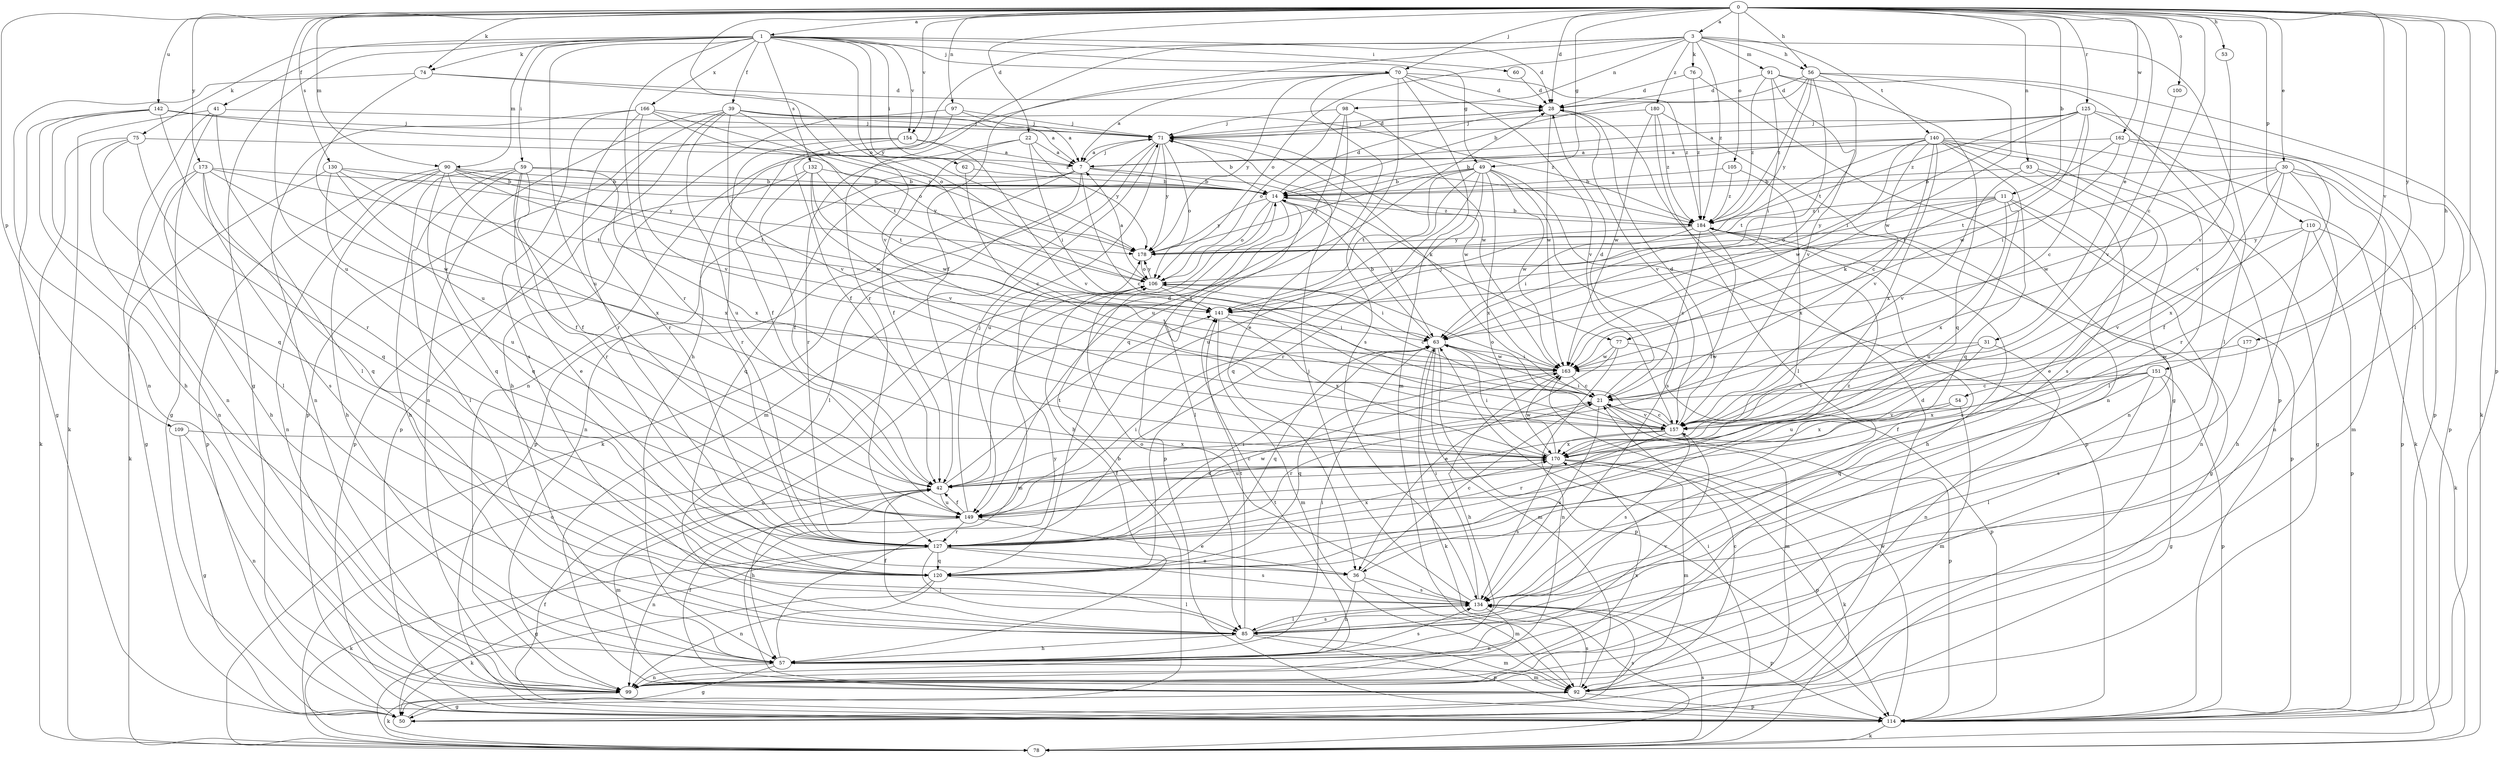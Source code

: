 strict digraph  {
0;
1;
3;
7;
11;
14;
21;
22;
28;
30;
31;
36;
39;
41;
42;
49;
50;
53;
54;
56;
57;
59;
60;
62;
63;
70;
71;
74;
75;
76;
77;
78;
85;
90;
91;
92;
93;
97;
98;
99;
100;
105;
106;
109;
110;
114;
120;
125;
127;
130;
132;
134;
140;
141;
142;
149;
151;
154;
157;
162;
163;
166;
170;
173;
177;
178;
180;
184;
0 -> 1  [label=a];
0 -> 3  [label=a];
0 -> 11  [label=b];
0 -> 21  [label=c];
0 -> 22  [label=d];
0 -> 28  [label=d];
0 -> 30  [label=e];
0 -> 31  [label=e];
0 -> 49  [label=g];
0 -> 53  [label=h];
0 -> 54  [label=h];
0 -> 56  [label=h];
0 -> 70  [label=j];
0 -> 74  [label=k];
0 -> 85  [label=l];
0 -> 90  [label=m];
0 -> 93  [label=n];
0 -> 97  [label=n];
0 -> 100  [label=o];
0 -> 105  [label=o];
0 -> 106  [label=o];
0 -> 109  [label=p];
0 -> 110  [label=p];
0 -> 114  [label=p];
0 -> 125  [label=r];
0 -> 130  [label=s];
0 -> 142  [label=u];
0 -> 149  [label=u];
0 -> 151  [label=v];
0 -> 154  [label=v];
0 -> 162  [label=w];
0 -> 173  [label=y];
0 -> 177  [label=y];
1 -> 28  [label=d];
1 -> 39  [label=f];
1 -> 41  [label=f];
1 -> 49  [label=g];
1 -> 50  [label=g];
1 -> 59  [label=i];
1 -> 60  [label=i];
1 -> 62  [label=i];
1 -> 70  [label=j];
1 -> 74  [label=k];
1 -> 75  [label=k];
1 -> 90  [label=m];
1 -> 127  [label=r];
1 -> 132  [label=s];
1 -> 149  [label=u];
1 -> 154  [label=v];
1 -> 157  [label=v];
1 -> 166  [label=x];
1 -> 178  [label=y];
3 -> 42  [label=f];
3 -> 56  [label=h];
3 -> 57  [label=h];
3 -> 76  [label=k];
3 -> 85  [label=l];
3 -> 91  [label=m];
3 -> 98  [label=n];
3 -> 106  [label=o];
3 -> 127  [label=r];
3 -> 140  [label=t];
3 -> 180  [label=z];
3 -> 184  [label=z];
7 -> 14  [label=b];
7 -> 21  [label=c];
7 -> 71  [label=j];
7 -> 77  [label=k];
7 -> 85  [label=l];
7 -> 99  [label=n];
7 -> 114  [label=p];
7 -> 120  [label=q];
11 -> 77  [label=k];
11 -> 99  [label=n];
11 -> 106  [label=o];
11 -> 114  [label=p];
11 -> 149  [label=u];
11 -> 170  [label=x];
11 -> 178  [label=y];
11 -> 184  [label=z];
14 -> 28  [label=d];
14 -> 57  [label=h];
14 -> 63  [label=i];
14 -> 85  [label=l];
14 -> 106  [label=o];
14 -> 114  [label=p];
14 -> 178  [label=y];
14 -> 184  [label=z];
21 -> 28  [label=d];
21 -> 71  [label=j];
21 -> 92  [label=m];
21 -> 106  [label=o];
21 -> 114  [label=p];
21 -> 127  [label=r];
21 -> 134  [label=s];
21 -> 157  [label=v];
22 -> 7  [label=a];
22 -> 42  [label=f];
22 -> 63  [label=i];
22 -> 127  [label=r];
22 -> 178  [label=y];
28 -> 71  [label=j];
28 -> 157  [label=v];
28 -> 163  [label=w];
30 -> 14  [label=b];
30 -> 42  [label=f];
30 -> 92  [label=m];
30 -> 99  [label=n];
30 -> 114  [label=p];
30 -> 141  [label=t];
30 -> 163  [label=w];
30 -> 170  [label=x];
31 -> 99  [label=n];
31 -> 149  [label=u];
31 -> 157  [label=v];
31 -> 163  [label=w];
36 -> 21  [label=c];
36 -> 57  [label=h];
36 -> 92  [label=m];
36 -> 134  [label=s];
39 -> 7  [label=a];
39 -> 71  [label=j];
39 -> 99  [label=n];
39 -> 114  [label=p];
39 -> 127  [label=r];
39 -> 141  [label=t];
39 -> 149  [label=u];
39 -> 157  [label=v];
39 -> 184  [label=z];
41 -> 50  [label=g];
41 -> 71  [label=j];
41 -> 78  [label=k];
41 -> 85  [label=l];
41 -> 99  [label=n];
42 -> 28  [label=d];
42 -> 57  [label=h];
42 -> 92  [label=m];
42 -> 141  [label=t];
42 -> 149  [label=u];
42 -> 170  [label=x];
49 -> 14  [label=b];
49 -> 114  [label=p];
49 -> 120  [label=q];
49 -> 127  [label=r];
49 -> 134  [label=s];
49 -> 141  [label=t];
49 -> 149  [label=u];
49 -> 163  [label=w];
49 -> 170  [label=x];
49 -> 178  [label=y];
50 -> 14  [label=b];
50 -> 106  [label=o];
50 -> 134  [label=s];
53 -> 157  [label=v];
54 -> 92  [label=m];
54 -> 157  [label=v];
54 -> 170  [label=x];
56 -> 14  [label=b];
56 -> 28  [label=d];
56 -> 63  [label=i];
56 -> 78  [label=k];
56 -> 141  [label=t];
56 -> 163  [label=w];
56 -> 178  [label=y];
56 -> 184  [label=z];
57 -> 50  [label=g];
57 -> 63  [label=i];
57 -> 92  [label=m];
57 -> 99  [label=n];
57 -> 134  [label=s];
57 -> 157  [label=v];
57 -> 178  [label=y];
59 -> 14  [label=b];
59 -> 36  [label=e];
59 -> 42  [label=f];
59 -> 57  [label=h];
59 -> 85  [label=l];
59 -> 120  [label=q];
59 -> 127  [label=r];
59 -> 170  [label=x];
60 -> 28  [label=d];
62 -> 14  [label=b];
62 -> 21  [label=c];
63 -> 14  [label=b];
63 -> 78  [label=k];
63 -> 92  [label=m];
63 -> 114  [label=p];
63 -> 120  [label=q];
63 -> 163  [label=w];
70 -> 7  [label=a];
70 -> 28  [label=d];
70 -> 36  [label=e];
70 -> 92  [label=m];
70 -> 99  [label=n];
70 -> 134  [label=s];
70 -> 157  [label=v];
70 -> 178  [label=y];
70 -> 184  [label=z];
71 -> 7  [label=a];
71 -> 14  [label=b];
71 -> 28  [label=d];
71 -> 78  [label=k];
71 -> 92  [label=m];
71 -> 106  [label=o];
71 -> 149  [label=u];
71 -> 163  [label=w];
71 -> 178  [label=y];
74 -> 28  [label=d];
74 -> 99  [label=n];
74 -> 106  [label=o];
74 -> 149  [label=u];
75 -> 7  [label=a];
75 -> 78  [label=k];
75 -> 85  [label=l];
75 -> 99  [label=n];
75 -> 120  [label=q];
76 -> 28  [label=d];
76 -> 50  [label=g];
76 -> 184  [label=z];
77 -> 36  [label=e];
77 -> 99  [label=n];
77 -> 114  [label=p];
77 -> 163  [label=w];
78 -> 63  [label=i];
78 -> 106  [label=o];
78 -> 134  [label=s];
85 -> 42  [label=f];
85 -> 57  [label=h];
85 -> 92  [label=m];
85 -> 114  [label=p];
85 -> 134  [label=s];
85 -> 141  [label=t];
90 -> 14  [label=b];
90 -> 57  [label=h];
90 -> 99  [label=n];
90 -> 114  [label=p];
90 -> 120  [label=q];
90 -> 141  [label=t];
90 -> 163  [label=w];
90 -> 170  [label=x];
90 -> 178  [label=y];
91 -> 28  [label=d];
91 -> 63  [label=i];
91 -> 114  [label=p];
91 -> 120  [label=q];
91 -> 157  [label=v];
91 -> 184  [label=z];
92 -> 21  [label=c];
92 -> 28  [label=d];
92 -> 42  [label=f];
92 -> 50  [label=g];
92 -> 114  [label=p];
92 -> 134  [label=s];
93 -> 14  [label=b];
93 -> 36  [label=e];
93 -> 50  [label=g];
93 -> 157  [label=v];
97 -> 7  [label=a];
97 -> 42  [label=f];
97 -> 57  [label=h];
97 -> 71  [label=j];
98 -> 71  [label=j];
98 -> 106  [label=o];
98 -> 120  [label=q];
98 -> 149  [label=u];
98 -> 163  [label=w];
99 -> 78  [label=k];
99 -> 141  [label=t];
99 -> 170  [label=x];
100 -> 157  [label=v];
105 -> 14  [label=b];
105 -> 170  [label=x];
105 -> 184  [label=z];
106 -> 7  [label=a];
106 -> 21  [label=c];
106 -> 63  [label=i];
106 -> 92  [label=m];
106 -> 141  [label=t];
106 -> 178  [label=y];
109 -> 50  [label=g];
109 -> 99  [label=n];
109 -> 170  [label=x];
110 -> 57  [label=h];
110 -> 78  [label=k];
110 -> 114  [label=p];
110 -> 157  [label=v];
110 -> 178  [label=y];
114 -> 42  [label=f];
114 -> 78  [label=k];
114 -> 163  [label=w];
120 -> 78  [label=k];
120 -> 85  [label=l];
120 -> 99  [label=n];
125 -> 7  [label=a];
125 -> 21  [label=c];
125 -> 63  [label=i];
125 -> 71  [label=j];
125 -> 114  [label=p];
125 -> 157  [label=v];
125 -> 163  [label=w];
125 -> 184  [label=z];
127 -> 36  [label=e];
127 -> 50  [label=g];
127 -> 63  [label=i];
127 -> 78  [label=k];
127 -> 85  [label=l];
127 -> 120  [label=q];
127 -> 134  [label=s];
127 -> 163  [label=w];
127 -> 170  [label=x];
127 -> 184  [label=z];
130 -> 14  [label=b];
130 -> 42  [label=f];
130 -> 78  [label=k];
130 -> 149  [label=u];
130 -> 170  [label=x];
130 -> 178  [label=y];
132 -> 14  [label=b];
132 -> 42  [label=f];
132 -> 114  [label=p];
132 -> 141  [label=t];
132 -> 157  [label=v];
132 -> 163  [label=w];
134 -> 63  [label=i];
134 -> 71  [label=j];
134 -> 85  [label=l];
134 -> 99  [label=n];
134 -> 106  [label=o];
134 -> 114  [label=p];
140 -> 7  [label=a];
140 -> 14  [label=b];
140 -> 21  [label=c];
140 -> 78  [label=k];
140 -> 85  [label=l];
140 -> 99  [label=n];
140 -> 120  [label=q];
140 -> 134  [label=s];
140 -> 141  [label=t];
140 -> 157  [label=v];
140 -> 163  [label=w];
140 -> 170  [label=x];
141 -> 63  [label=i];
141 -> 92  [label=m];
141 -> 170  [label=x];
142 -> 50  [label=g];
142 -> 57  [label=h];
142 -> 71  [label=j];
142 -> 120  [label=q];
142 -> 127  [label=r];
142 -> 184  [label=z];
149 -> 21  [label=c];
149 -> 36  [label=e];
149 -> 42  [label=f];
149 -> 63  [label=i];
149 -> 71  [label=j];
149 -> 99  [label=n];
149 -> 127  [label=r];
151 -> 21  [label=c];
151 -> 42  [label=f];
151 -> 50  [label=g];
151 -> 85  [label=l];
151 -> 114  [label=p];
151 -> 120  [label=q];
151 -> 170  [label=x];
154 -> 7  [label=a];
154 -> 42  [label=f];
154 -> 114  [label=p];
154 -> 127  [label=r];
154 -> 157  [label=v];
157 -> 21  [label=c];
157 -> 28  [label=d];
157 -> 63  [label=i];
157 -> 127  [label=r];
157 -> 134  [label=s];
157 -> 149  [label=u];
157 -> 170  [label=x];
162 -> 7  [label=a];
162 -> 63  [label=i];
162 -> 114  [label=p];
162 -> 127  [label=r];
162 -> 141  [label=t];
163 -> 21  [label=c];
163 -> 57  [label=h];
163 -> 63  [label=i];
163 -> 120  [label=q];
166 -> 71  [label=j];
166 -> 99  [label=n];
166 -> 106  [label=o];
166 -> 127  [label=r];
166 -> 134  [label=s];
166 -> 157  [label=v];
166 -> 178  [label=y];
170 -> 42  [label=f];
170 -> 63  [label=i];
170 -> 78  [label=k];
170 -> 92  [label=m];
170 -> 114  [label=p];
170 -> 134  [label=s];
170 -> 163  [label=w];
173 -> 14  [label=b];
173 -> 50  [label=g];
173 -> 57  [label=h];
173 -> 120  [label=q];
173 -> 134  [label=s];
173 -> 141  [label=t];
173 -> 163  [label=w];
177 -> 134  [label=s];
177 -> 163  [label=w];
178 -> 106  [label=o];
180 -> 71  [label=j];
180 -> 85  [label=l];
180 -> 99  [label=n];
180 -> 163  [label=w];
180 -> 184  [label=z];
184 -> 14  [label=b];
184 -> 21  [label=c];
184 -> 42  [label=f];
184 -> 50  [label=g];
184 -> 57  [label=h];
184 -> 63  [label=i];
184 -> 134  [label=s];
184 -> 178  [label=y];
}
